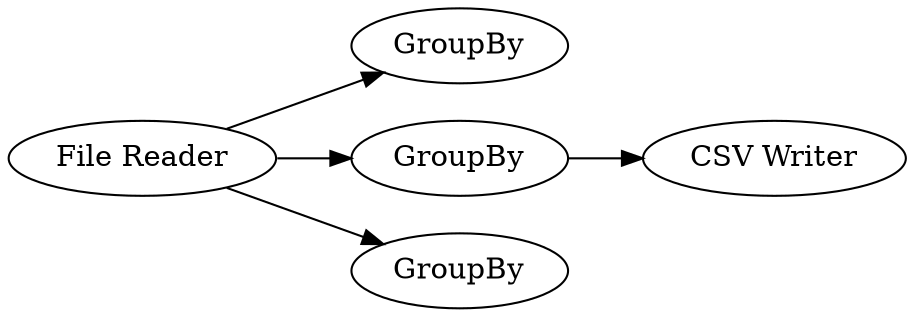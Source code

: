 digraph {
	2 [label="File Reader"]
	3 [label=GroupBy]
	4 [label=GroupBy]
	5 [label=GroupBy]
	6 [label="CSV Writer"]
	2 -> 3
	2 -> 4
	2 -> 5
	4 -> 6
	rankdir=LR
}
